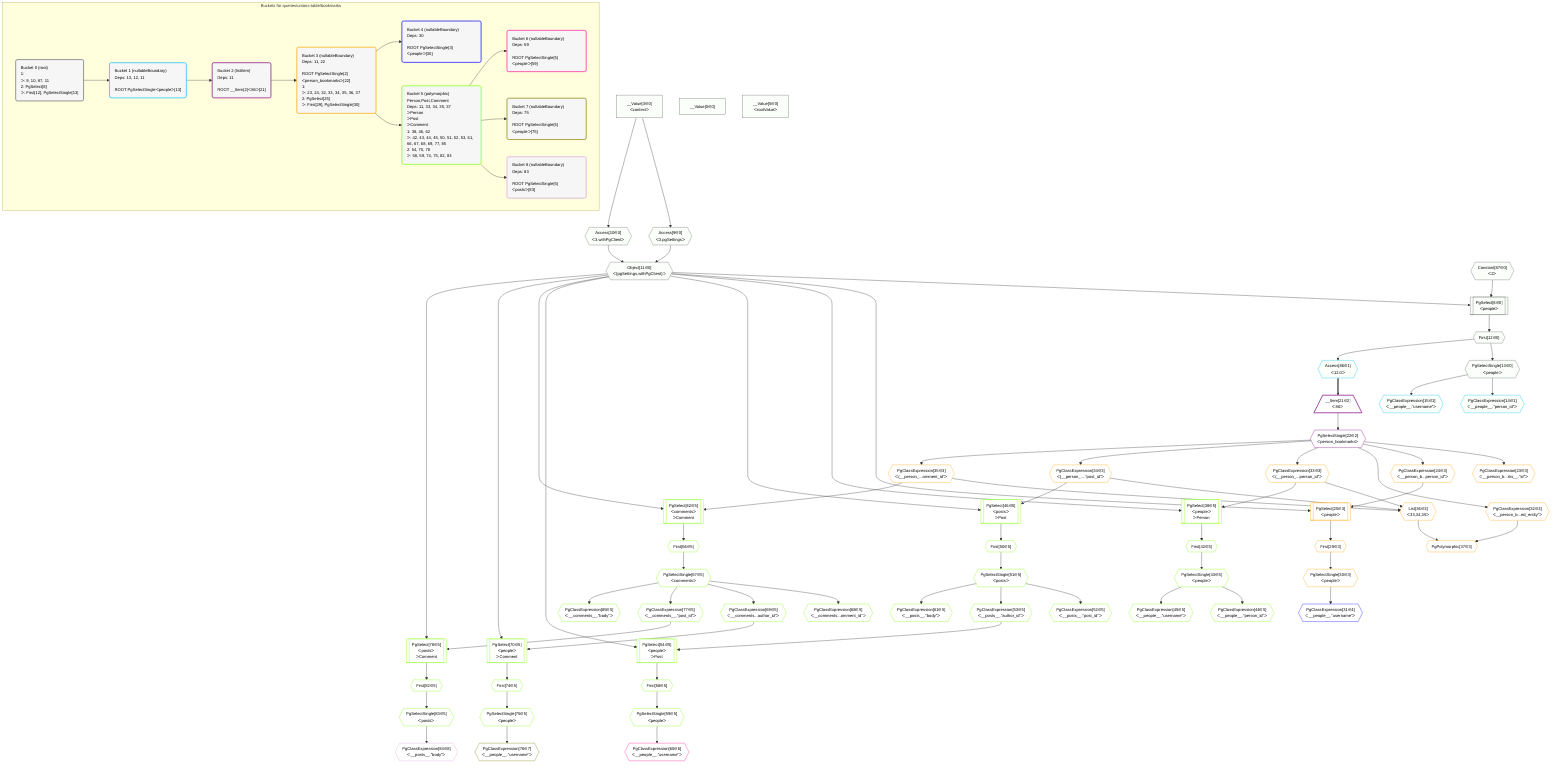 %%{init: {'themeVariables': { 'fontSize': '12px'}}}%%
graph TD
    classDef path fill:#eee,stroke:#000,color:#000
    classDef plan fill:#fff,stroke-width:1px,color:#000
    classDef itemplan fill:#fff,stroke-width:2px,color:#000
    classDef unbatchedplan fill:#dff,stroke-width:1px,color:#000
    classDef sideeffectplan fill:#fcc,stroke-width:2px,color:#000
    classDef bucket fill:#f6f6f6,color:#000,stroke-width:2px,text-align:left


    %% plan dependencies
    PgSelect8[["PgSelect[8∈0]<br />ᐸpeopleᐳ"]]:::plan
    Object11{{"Object[11∈0]<br />ᐸ{pgSettings,withPgClient}ᐳ"}}:::plan
    Constant87{{"Constant[87∈0]<br />ᐸ2ᐳ"}}:::plan
    Object11 & Constant87 --> PgSelect8
    Access9{{"Access[9∈0]<br />ᐸ3.pgSettingsᐳ"}}:::plan
    Access10{{"Access[10∈0]<br />ᐸ3.withPgClientᐳ"}}:::plan
    Access9 & Access10 --> Object11
    __Value3["__Value[3∈0]<br />ᐸcontextᐳ"]:::plan
    __Value3 --> Access9
    __Value3 --> Access10
    First12{{"First[12∈0]"}}:::plan
    PgSelect8 --> First12
    PgSelectSingle13{{"PgSelectSingle[13∈0]<br />ᐸpeopleᐳ"}}:::plan
    First12 --> PgSelectSingle13
    __Value0["__Value[0∈0]"]:::plan
    __Value5["__Value[5∈0]<br />ᐸrootValueᐳ"]:::plan
    PgClassExpression14{{"PgClassExpression[14∈1]<br />ᐸ__people__.”person_id”ᐳ"}}:::plan
    PgSelectSingle13 --> PgClassExpression14
    PgClassExpression15{{"PgClassExpression[15∈1]<br />ᐸ__people__.”username”ᐳ"}}:::plan
    PgSelectSingle13 --> PgClassExpression15
    Access86{{"Access[86∈1]<br />ᐸ12.0ᐳ"}}:::plan
    First12 --> Access86
    __Item21[/"__Item[21∈2]<br />ᐸ86ᐳ"\]:::itemplan
    Access86 ==> __Item21
    PgSelectSingle22{{"PgSelectSingle[22∈2]<br />ᐸperson_bookmarksᐳ"}}:::plan
    __Item21 --> PgSelectSingle22
    List36{{"List[36∈3]<br />ᐸ33,34,35ᐳ"}}:::plan
    PgClassExpression33{{"PgClassExpression[33∈3]<br />ᐸ(__person_...person_id”ᐳ"}}:::plan
    PgClassExpression34{{"PgClassExpression[34∈3]<br />ᐸ(__person_....”post_id”ᐳ"}}:::plan
    PgClassExpression35{{"PgClassExpression[35∈3]<br />ᐸ(__person_...omment_id”ᐳ"}}:::plan
    PgClassExpression33 & PgClassExpression34 & PgClassExpression35 --> List36
    PgSelect25[["PgSelect[25∈3]<br />ᐸpeopleᐳ"]]:::plan
    PgClassExpression24{{"PgClassExpression[24∈3]<br />ᐸ__person_b...person_id”ᐳ"}}:::plan
    Object11 & PgClassExpression24 --> PgSelect25
    PgPolymorphic37{{"PgPolymorphic[37∈3]"}}:::plan
    PgClassExpression32{{"PgClassExpression[32∈3]<br />ᐸ__person_b...ed_entity”ᐳ"}}:::plan
    PgClassExpression32 & List36 --> PgPolymorphic37
    PgClassExpression23{{"PgClassExpression[23∈3]<br />ᐸ__person_b...rks__.”id”ᐳ"}}:::plan
    PgSelectSingle22 --> PgClassExpression23
    PgSelectSingle22 --> PgClassExpression24
    First29{{"First[29∈3]"}}:::plan
    PgSelect25 --> First29
    PgSelectSingle30{{"PgSelectSingle[30∈3]<br />ᐸpeopleᐳ"}}:::plan
    First29 --> PgSelectSingle30
    PgSelectSingle22 --> PgClassExpression32
    PgSelectSingle22 --> PgClassExpression33
    PgSelectSingle22 --> PgClassExpression34
    PgSelectSingle22 --> PgClassExpression35
    PgClassExpression31{{"PgClassExpression[31∈4]<br />ᐸ__people__.”username”ᐳ"}}:::plan
    PgSelectSingle30 --> PgClassExpression31
    PgSelect38[["PgSelect[38∈5]<br />ᐸpeopleᐳ<br />ᐳPerson"]]:::plan
    Object11 & PgClassExpression33 --> PgSelect38
    PgSelect46[["PgSelect[46∈5]<br />ᐸpostsᐳ<br />ᐳPost"]]:::plan
    Object11 & PgClassExpression34 --> PgSelect46
    PgSelect54[["PgSelect[54∈5]<br />ᐸpeopleᐳ<br />ᐳPost"]]:::plan
    PgClassExpression53{{"PgClassExpression[53∈5]<br />ᐸ__posts__.”author_id”ᐳ"}}:::plan
    Object11 & PgClassExpression53 --> PgSelect54
    PgSelect62[["PgSelect[62∈5]<br />ᐸcommentsᐳ<br />ᐳComment"]]:::plan
    Object11 & PgClassExpression35 --> PgSelect62
    PgSelect70[["PgSelect[70∈5]<br />ᐸpeopleᐳ<br />ᐳComment"]]:::plan
    PgClassExpression69{{"PgClassExpression[69∈5]<br />ᐸ__comments...author_id”ᐳ"}}:::plan
    Object11 & PgClassExpression69 --> PgSelect70
    PgSelect78[["PgSelect[78∈5]<br />ᐸpostsᐳ<br />ᐳComment"]]:::plan
    PgClassExpression77{{"PgClassExpression[77∈5]<br />ᐸ__comments__.”post_id”ᐳ"}}:::plan
    Object11 & PgClassExpression77 --> PgSelect78
    First42{{"First[42∈5]"}}:::plan
    PgSelect38 --> First42
    PgSelectSingle43{{"PgSelectSingle[43∈5]<br />ᐸpeopleᐳ"}}:::plan
    First42 --> PgSelectSingle43
    PgClassExpression44{{"PgClassExpression[44∈5]<br />ᐸ__people__.”person_id”ᐳ"}}:::plan
    PgSelectSingle43 --> PgClassExpression44
    PgClassExpression45{{"PgClassExpression[45∈5]<br />ᐸ__people__.”username”ᐳ"}}:::plan
    PgSelectSingle43 --> PgClassExpression45
    First50{{"First[50∈5]"}}:::plan
    PgSelect46 --> First50
    PgSelectSingle51{{"PgSelectSingle[51∈5]<br />ᐸpostsᐳ"}}:::plan
    First50 --> PgSelectSingle51
    PgClassExpression52{{"PgClassExpression[52∈5]<br />ᐸ__posts__.”post_id”ᐳ"}}:::plan
    PgSelectSingle51 --> PgClassExpression52
    PgSelectSingle51 --> PgClassExpression53
    First58{{"First[58∈5]"}}:::plan
    PgSelect54 --> First58
    PgSelectSingle59{{"PgSelectSingle[59∈5]<br />ᐸpeopleᐳ"}}:::plan
    First58 --> PgSelectSingle59
    PgClassExpression61{{"PgClassExpression[61∈5]<br />ᐸ__posts__.”body”ᐳ"}}:::plan
    PgSelectSingle51 --> PgClassExpression61
    First66{{"First[66∈5]"}}:::plan
    PgSelect62 --> First66
    PgSelectSingle67{{"PgSelectSingle[67∈5]<br />ᐸcommentsᐳ"}}:::plan
    First66 --> PgSelectSingle67
    PgClassExpression68{{"PgClassExpression[68∈5]<br />ᐸ__comments...omment_id”ᐳ"}}:::plan
    PgSelectSingle67 --> PgClassExpression68
    PgSelectSingle67 --> PgClassExpression69
    First74{{"First[74∈5]"}}:::plan
    PgSelect70 --> First74
    PgSelectSingle75{{"PgSelectSingle[75∈5]<br />ᐸpeopleᐳ"}}:::plan
    First74 --> PgSelectSingle75
    PgSelectSingle67 --> PgClassExpression77
    First82{{"First[82∈5]"}}:::plan
    PgSelect78 --> First82
    PgSelectSingle83{{"PgSelectSingle[83∈5]<br />ᐸpostsᐳ"}}:::plan
    First82 --> PgSelectSingle83
    PgClassExpression85{{"PgClassExpression[85∈5]<br />ᐸ__comments__.”body”ᐳ"}}:::plan
    PgSelectSingle67 --> PgClassExpression85
    PgClassExpression60{{"PgClassExpression[60∈6]<br />ᐸ__people__.”username”ᐳ"}}:::plan
    PgSelectSingle59 --> PgClassExpression60
    PgClassExpression76{{"PgClassExpression[76∈7]<br />ᐸ__people__.”username”ᐳ"}}:::plan
    PgSelectSingle75 --> PgClassExpression76
    PgClassExpression84{{"PgClassExpression[84∈8]<br />ᐸ__posts__.”body”ᐳ"}}:::plan
    PgSelectSingle83 --> PgClassExpression84

    %% define steps

    subgraph "Buckets for queries/unions-table/bookmarks"
    Bucket0("Bucket 0 (root)<br />1: <br />ᐳ: 9, 10, 87, 11<br />2: PgSelect[8]<br />ᐳ: First[12], PgSelectSingle[13]"):::bucket
    classDef bucket0 stroke:#696969
    class Bucket0,__Value0,__Value3,__Value5,PgSelect8,Access9,Access10,Object11,First12,PgSelectSingle13,Constant87 bucket0
    Bucket1("Bucket 1 (nullableBoundary)<br />Deps: 13, 12, 11<br /><br />ROOT PgSelectSingleᐸpeopleᐳ[13]"):::bucket
    classDef bucket1 stroke:#00bfff
    class Bucket1,PgClassExpression14,PgClassExpression15,Access86 bucket1
    Bucket2("Bucket 2 (listItem)<br />Deps: 11<br /><br />ROOT __Item{2}ᐸ86ᐳ[21]"):::bucket
    classDef bucket2 stroke:#7f007f
    class Bucket2,__Item21,PgSelectSingle22 bucket2
    Bucket3("Bucket 3 (nullableBoundary)<br />Deps: 11, 22<br /><br />ROOT PgSelectSingle{2}ᐸperson_bookmarksᐳ[22]<br />1: <br />ᐳ: 23, 24, 32, 33, 34, 35, 36, 37<br />2: PgSelect[25]<br />ᐳ: First[29], PgSelectSingle[30]"):::bucket
    classDef bucket3 stroke:#ffa500
    class Bucket3,PgClassExpression23,PgClassExpression24,PgSelect25,First29,PgSelectSingle30,PgClassExpression32,PgClassExpression33,PgClassExpression34,PgClassExpression35,List36,PgPolymorphic37 bucket3
    Bucket4("Bucket 4 (nullableBoundary)<br />Deps: 30<br /><br />ROOT PgSelectSingle{3}ᐸpeopleᐳ[30]"):::bucket
    classDef bucket4 stroke:#0000ff
    class Bucket4,PgClassExpression31 bucket4
    Bucket5("Bucket 5 (polymorphic)<br />Person,Post,Comment<br />Deps: 11, 33, 34, 35, 37<br />ᐳPerson<br />ᐳPost<br />ᐳComment<br />1: 38, 46, 62<br />ᐳ: 42, 43, 44, 45, 50, 51, 52, 53, 61, 66, 67, 68, 69, 77, 85<br />2: 54, 70, 78<br />ᐳ: 58, 59, 74, 75, 82, 83"):::bucket
    classDef bucket5 stroke:#7fff00
    class Bucket5,PgSelect38,First42,PgSelectSingle43,PgClassExpression44,PgClassExpression45,PgSelect46,First50,PgSelectSingle51,PgClassExpression52,PgClassExpression53,PgSelect54,First58,PgSelectSingle59,PgClassExpression61,PgSelect62,First66,PgSelectSingle67,PgClassExpression68,PgClassExpression69,PgSelect70,First74,PgSelectSingle75,PgClassExpression77,PgSelect78,First82,PgSelectSingle83,PgClassExpression85 bucket5
    Bucket6("Bucket 6 (nullableBoundary)<br />Deps: 59<br /><br />ROOT PgSelectSingle{5}ᐸpeopleᐳ[59]"):::bucket
    classDef bucket6 stroke:#ff1493
    class Bucket6,PgClassExpression60 bucket6
    Bucket7("Bucket 7 (nullableBoundary)<br />Deps: 75<br /><br />ROOT PgSelectSingle{5}ᐸpeopleᐳ[75]"):::bucket
    classDef bucket7 stroke:#808000
    class Bucket7,PgClassExpression76 bucket7
    Bucket8("Bucket 8 (nullableBoundary)<br />Deps: 83<br /><br />ROOT PgSelectSingle{5}ᐸpostsᐳ[83]"):::bucket
    classDef bucket8 stroke:#dda0dd
    class Bucket8,PgClassExpression84 bucket8
    Bucket0 --> Bucket1
    Bucket1 --> Bucket2
    Bucket2 --> Bucket3
    Bucket3 --> Bucket4 & Bucket5
    Bucket5 --> Bucket6 & Bucket7 & Bucket8
    classDef unary fill:#fafffa,borderWidth:8px
    class PgSelect8,Object11,Access9,Access10,First12,PgSelectSingle13,__Value0,__Value3,__Value5,Constant87,PgClassExpression14,PgClassExpression15,Access86 unary
    end